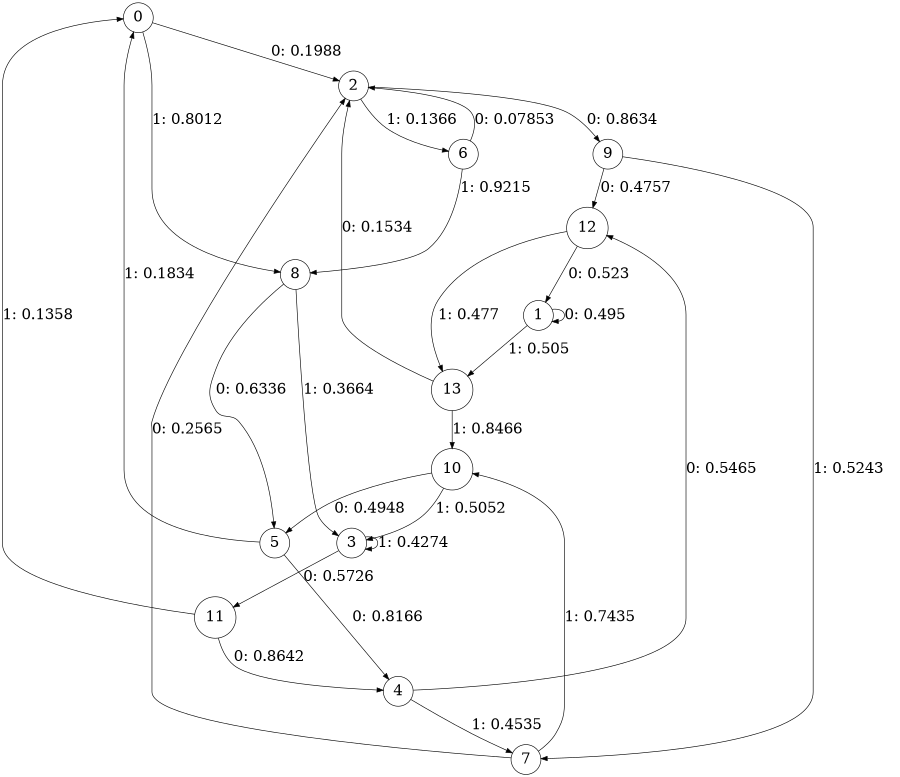 digraph "ch10faceL4" {
size = "6,8.5";
ratio = "fill";
node [shape = circle];
node [fontsize = 24];
edge [fontsize = 24];
0 -> 2 [label = "0: 0.1988   "];
0 -> 8 [label = "1: 0.8012   "];
1 -> 1 [label = "0: 0.495    "];
1 -> 13 [label = "1: 0.505    "];
2 -> 9 [label = "0: 0.8634   "];
2 -> 6 [label = "1: 0.1366   "];
3 -> 11 [label = "0: 0.5726   "];
3 -> 3 [label = "1: 0.4274   "];
4 -> 12 [label = "0: 0.5465   "];
4 -> 7 [label = "1: 0.4535   "];
5 -> 4 [label = "0: 0.8166   "];
5 -> 0 [label = "1: 0.1834   "];
6 -> 2 [label = "0: 0.07853  "];
6 -> 8 [label = "1: 0.9215   "];
7 -> 2 [label = "0: 0.2565   "];
7 -> 10 [label = "1: 0.7435   "];
8 -> 5 [label = "0: 0.6336   "];
8 -> 3 [label = "1: 0.3664   "];
9 -> 12 [label = "0: 0.4757   "];
9 -> 7 [label = "1: 0.5243   "];
10 -> 5 [label = "0: 0.4948   "];
10 -> 3 [label = "1: 0.5052   "];
11 -> 4 [label = "0: 0.8642   "];
11 -> 0 [label = "1: 0.1358   "];
12 -> 1 [label = "0: 0.523    "];
12 -> 13 [label = "1: 0.477    "];
13 -> 2 [label = "0: 0.1534   "];
13 -> 10 [label = "1: 0.8466   "];
}